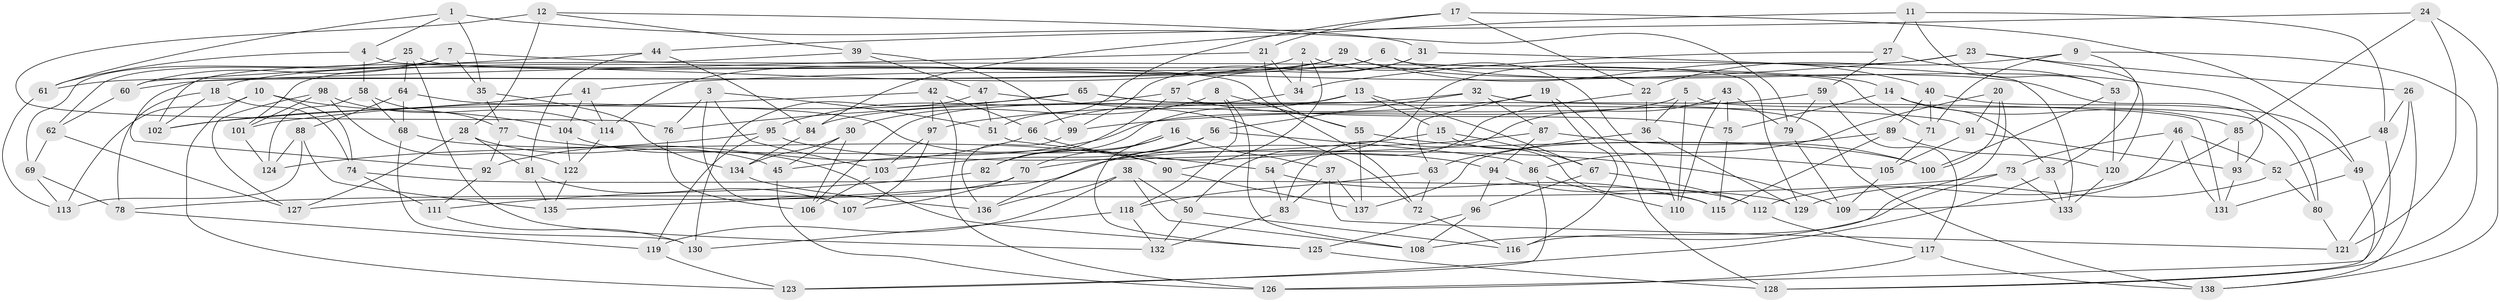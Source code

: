 // coarse degree distribution, {5: 0.07608695652173914, 4: 0.4891304347826087, 6: 0.42391304347826086, 3: 0.010869565217391304}
// Generated by graph-tools (version 1.1) at 2025/24/03/03/25 07:24:28]
// undirected, 138 vertices, 276 edges
graph export_dot {
graph [start="1"]
  node [color=gray90,style=filled];
  1;
  2;
  3;
  4;
  5;
  6;
  7;
  8;
  9;
  10;
  11;
  12;
  13;
  14;
  15;
  16;
  17;
  18;
  19;
  20;
  21;
  22;
  23;
  24;
  25;
  26;
  27;
  28;
  29;
  30;
  31;
  32;
  33;
  34;
  35;
  36;
  37;
  38;
  39;
  40;
  41;
  42;
  43;
  44;
  45;
  46;
  47;
  48;
  49;
  50;
  51;
  52;
  53;
  54;
  55;
  56;
  57;
  58;
  59;
  60;
  61;
  62;
  63;
  64;
  65;
  66;
  67;
  68;
  69;
  70;
  71;
  72;
  73;
  74;
  75;
  76;
  77;
  78;
  79;
  80;
  81;
  82;
  83;
  84;
  85;
  86;
  87;
  88;
  89;
  90;
  91;
  92;
  93;
  94;
  95;
  96;
  97;
  98;
  99;
  100;
  101;
  102;
  103;
  104;
  105;
  106;
  107;
  108;
  109;
  110;
  111;
  112;
  113;
  114;
  115;
  116;
  117;
  118;
  119;
  120;
  121;
  122;
  123;
  124;
  125;
  126;
  127;
  128;
  129;
  130;
  131;
  132;
  133;
  134;
  135;
  136;
  137;
  138;
  1 -- 4;
  1 -- 79;
  1 -- 35;
  1 -- 61;
  2 -- 90;
  2 -- 34;
  2 -- 110;
  2 -- 18;
  3 -- 76;
  3 -- 103;
  3 -- 51;
  3 -- 107;
  4 -- 58;
  4 -- 71;
  4 -- 61;
  5 -- 110;
  5 -- 80;
  5 -- 36;
  5 -- 45;
  6 -- 129;
  6 -- 60;
  6 -- 80;
  6 -- 101;
  7 -- 62;
  7 -- 35;
  7 -- 14;
  7 -- 60;
  8 -- 30;
  8 -- 118;
  8 -- 108;
  8 -- 55;
  9 -- 22;
  9 -- 71;
  9 -- 33;
  9 -- 128;
  10 -- 74;
  10 -- 113;
  10 -- 123;
  10 -- 104;
  11 -- 48;
  11 -- 53;
  11 -- 27;
  11 -- 84;
  12 -- 39;
  12 -- 31;
  12 -- 76;
  12 -- 28;
  13 -- 106;
  13 -- 67;
  13 -- 82;
  13 -- 15;
  14 -- 75;
  14 -- 85;
  14 -- 33;
  15 -- 70;
  15 -- 67;
  15 -- 115;
  16 -- 125;
  16 -- 82;
  16 -- 37;
  16 -- 70;
  17 -- 49;
  17 -- 21;
  17 -- 22;
  17 -- 51;
  18 -- 102;
  18 -- 74;
  18 -- 78;
  19 -- 63;
  19 -- 128;
  19 -- 97;
  19 -- 116;
  20 -- 116;
  20 -- 91;
  20 -- 86;
  20 -- 100;
  21 -- 34;
  21 -- 92;
  21 -- 55;
  22 -- 54;
  22 -- 36;
  23 -- 41;
  23 -- 120;
  23 -- 26;
  23 -- 50;
  24 -- 85;
  24 -- 138;
  24 -- 121;
  24 -- 44;
  25 -- 72;
  25 -- 69;
  25 -- 132;
  25 -- 64;
  26 -- 48;
  26 -- 138;
  26 -- 121;
  27 -- 59;
  27 -- 34;
  27 -- 53;
  28 -- 81;
  28 -- 45;
  28 -- 127;
  29 -- 93;
  29 -- 114;
  29 -- 61;
  29 -- 40;
  30 -- 134;
  30 -- 106;
  30 -- 45;
  31 -- 133;
  31 -- 57;
  31 -- 99;
  32 -- 87;
  32 -- 84;
  32 -- 131;
  32 -- 56;
  33 -- 123;
  33 -- 133;
  34 -- 66;
  35 -- 134;
  35 -- 77;
  36 -- 63;
  36 -- 129;
  37 -- 137;
  37 -- 121;
  37 -- 83;
  38 -- 119;
  38 -- 50;
  38 -- 136;
  38 -- 108;
  39 -- 99;
  39 -- 102;
  39 -- 47;
  40 -- 49;
  40 -- 71;
  40 -- 89;
  41 -- 114;
  41 -- 102;
  41 -- 104;
  42 -- 66;
  42 -- 97;
  42 -- 126;
  42 -- 102;
  43 -- 110;
  43 -- 75;
  43 -- 83;
  43 -- 79;
  44 -- 81;
  44 -- 60;
  44 -- 84;
  45 -- 126;
  46 -- 52;
  46 -- 109;
  46 -- 73;
  46 -- 131;
  47 -- 51;
  47 -- 72;
  47 -- 130;
  48 -- 126;
  48 -- 52;
  49 -- 131;
  49 -- 128;
  50 -- 116;
  50 -- 132;
  51 -- 54;
  52 -- 80;
  52 -- 129;
  53 -- 100;
  53 -- 120;
  54 -- 115;
  54 -- 83;
  55 -- 105;
  55 -- 137;
  56 -- 136;
  56 -- 86;
  56 -- 103;
  57 -- 95;
  57 -- 75;
  57 -- 82;
  58 -- 77;
  58 -- 124;
  58 -- 68;
  59 -- 117;
  59 -- 79;
  59 -- 99;
  60 -- 62;
  61 -- 113;
  62 -- 69;
  62 -- 127;
  63 -- 118;
  63 -- 72;
  64 -- 88;
  64 -- 90;
  64 -- 68;
  65 -- 91;
  65 -- 76;
  65 -- 101;
  65 -- 138;
  66 -- 94;
  66 -- 92;
  67 -- 96;
  67 -- 112;
  68 -- 130;
  68 -- 90;
  69 -- 113;
  69 -- 78;
  70 -- 127;
  70 -- 107;
  71 -- 105;
  72 -- 116;
  73 -- 108;
  73 -- 133;
  73 -- 78;
  74 -- 111;
  74 -- 129;
  75 -- 115;
  76 -- 106;
  77 -- 109;
  77 -- 92;
  78 -- 119;
  79 -- 109;
  80 -- 121;
  81 -- 107;
  81 -- 135;
  82 -- 111;
  83 -- 132;
  84 -- 134;
  85 -- 93;
  85 -- 112;
  86 -- 123;
  86 -- 110;
  87 -- 100;
  87 -- 94;
  87 -- 135;
  88 -- 113;
  88 -- 124;
  88 -- 135;
  89 -- 120;
  89 -- 137;
  89 -- 115;
  90 -- 137;
  91 -- 105;
  91 -- 93;
  92 -- 111;
  93 -- 131;
  94 -- 112;
  94 -- 96;
  95 -- 124;
  95 -- 119;
  95 -- 100;
  96 -- 108;
  96 -- 125;
  97 -- 107;
  97 -- 103;
  98 -- 122;
  98 -- 101;
  98 -- 114;
  98 -- 127;
  99 -- 136;
  101 -- 124;
  103 -- 106;
  104 -- 122;
  104 -- 125;
  105 -- 109;
  111 -- 130;
  112 -- 117;
  114 -- 122;
  117 -- 126;
  117 -- 138;
  118 -- 132;
  118 -- 130;
  119 -- 123;
  120 -- 133;
  122 -- 135;
  125 -- 128;
  134 -- 136;
}
